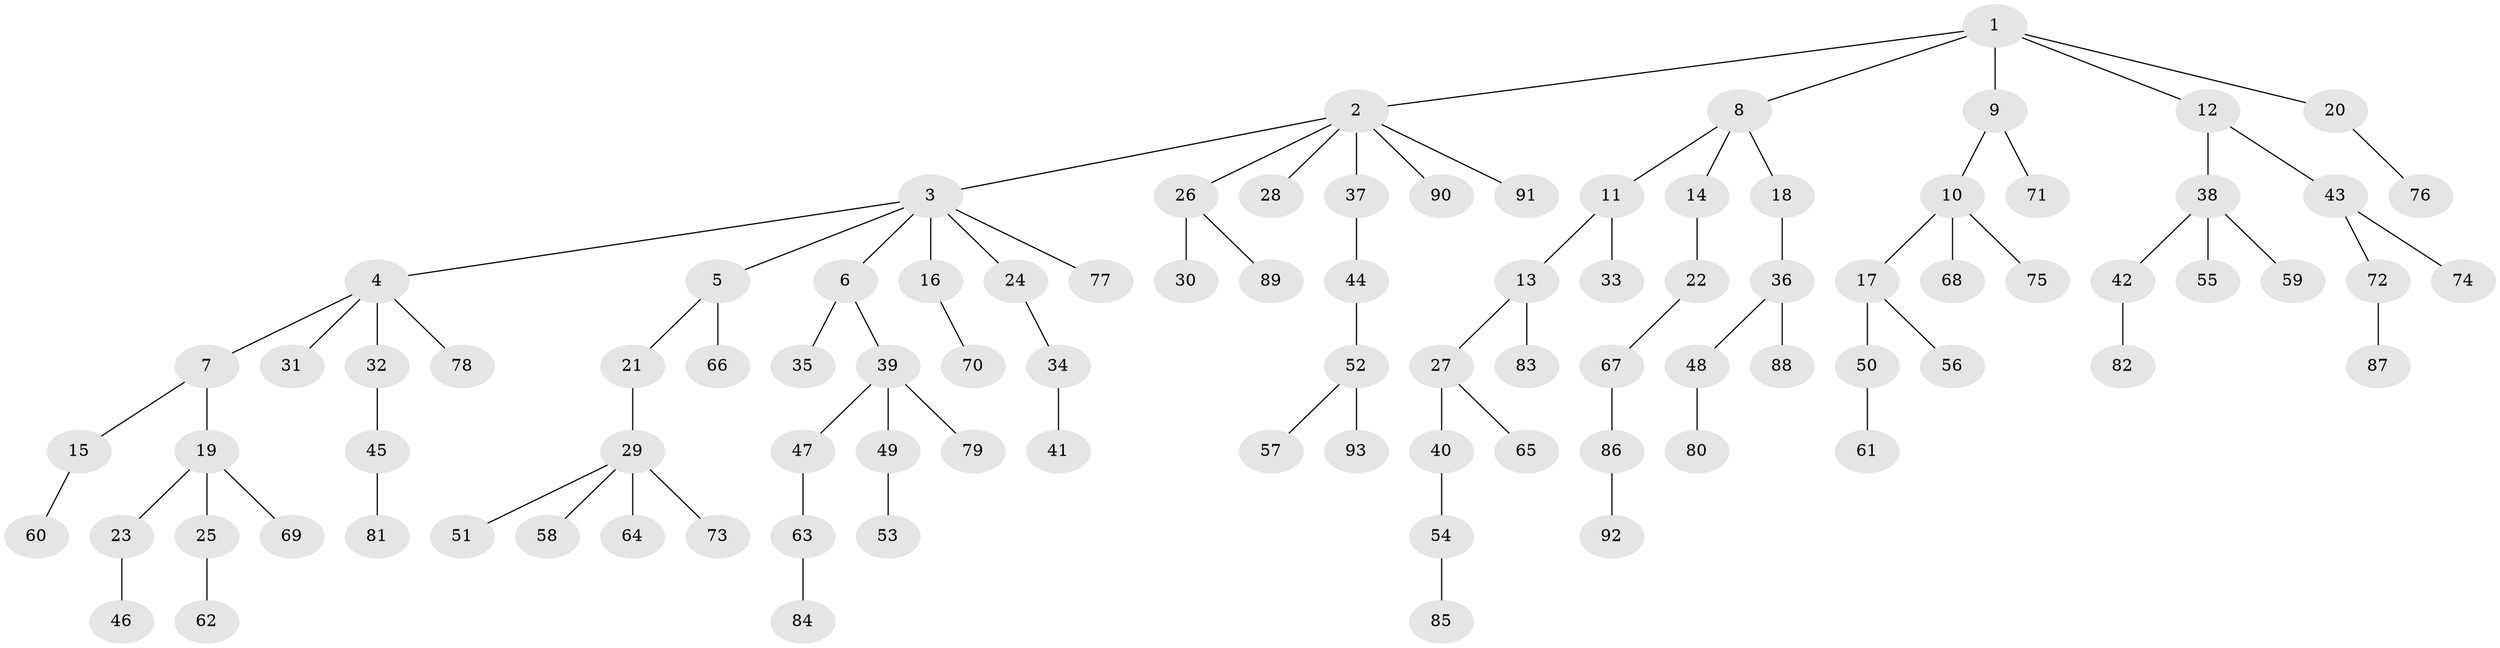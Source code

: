 // Generated by graph-tools (version 1.1) at 2025/50/03/09/25 03:50:24]
// undirected, 93 vertices, 92 edges
graph export_dot {
graph [start="1"]
  node [color=gray90,style=filled];
  1;
  2;
  3;
  4;
  5;
  6;
  7;
  8;
  9;
  10;
  11;
  12;
  13;
  14;
  15;
  16;
  17;
  18;
  19;
  20;
  21;
  22;
  23;
  24;
  25;
  26;
  27;
  28;
  29;
  30;
  31;
  32;
  33;
  34;
  35;
  36;
  37;
  38;
  39;
  40;
  41;
  42;
  43;
  44;
  45;
  46;
  47;
  48;
  49;
  50;
  51;
  52;
  53;
  54;
  55;
  56;
  57;
  58;
  59;
  60;
  61;
  62;
  63;
  64;
  65;
  66;
  67;
  68;
  69;
  70;
  71;
  72;
  73;
  74;
  75;
  76;
  77;
  78;
  79;
  80;
  81;
  82;
  83;
  84;
  85;
  86;
  87;
  88;
  89;
  90;
  91;
  92;
  93;
  1 -- 2;
  1 -- 8;
  1 -- 9;
  1 -- 12;
  1 -- 20;
  2 -- 3;
  2 -- 26;
  2 -- 28;
  2 -- 37;
  2 -- 90;
  2 -- 91;
  3 -- 4;
  3 -- 5;
  3 -- 6;
  3 -- 16;
  3 -- 24;
  3 -- 77;
  4 -- 7;
  4 -- 31;
  4 -- 32;
  4 -- 78;
  5 -- 21;
  5 -- 66;
  6 -- 35;
  6 -- 39;
  7 -- 15;
  7 -- 19;
  8 -- 11;
  8 -- 14;
  8 -- 18;
  9 -- 10;
  9 -- 71;
  10 -- 17;
  10 -- 68;
  10 -- 75;
  11 -- 13;
  11 -- 33;
  12 -- 38;
  12 -- 43;
  13 -- 27;
  13 -- 83;
  14 -- 22;
  15 -- 60;
  16 -- 70;
  17 -- 50;
  17 -- 56;
  18 -- 36;
  19 -- 23;
  19 -- 25;
  19 -- 69;
  20 -- 76;
  21 -- 29;
  22 -- 67;
  23 -- 46;
  24 -- 34;
  25 -- 62;
  26 -- 30;
  26 -- 89;
  27 -- 40;
  27 -- 65;
  29 -- 51;
  29 -- 58;
  29 -- 64;
  29 -- 73;
  32 -- 45;
  34 -- 41;
  36 -- 48;
  36 -- 88;
  37 -- 44;
  38 -- 42;
  38 -- 55;
  38 -- 59;
  39 -- 47;
  39 -- 49;
  39 -- 79;
  40 -- 54;
  42 -- 82;
  43 -- 72;
  43 -- 74;
  44 -- 52;
  45 -- 81;
  47 -- 63;
  48 -- 80;
  49 -- 53;
  50 -- 61;
  52 -- 57;
  52 -- 93;
  54 -- 85;
  63 -- 84;
  67 -- 86;
  72 -- 87;
  86 -- 92;
}
